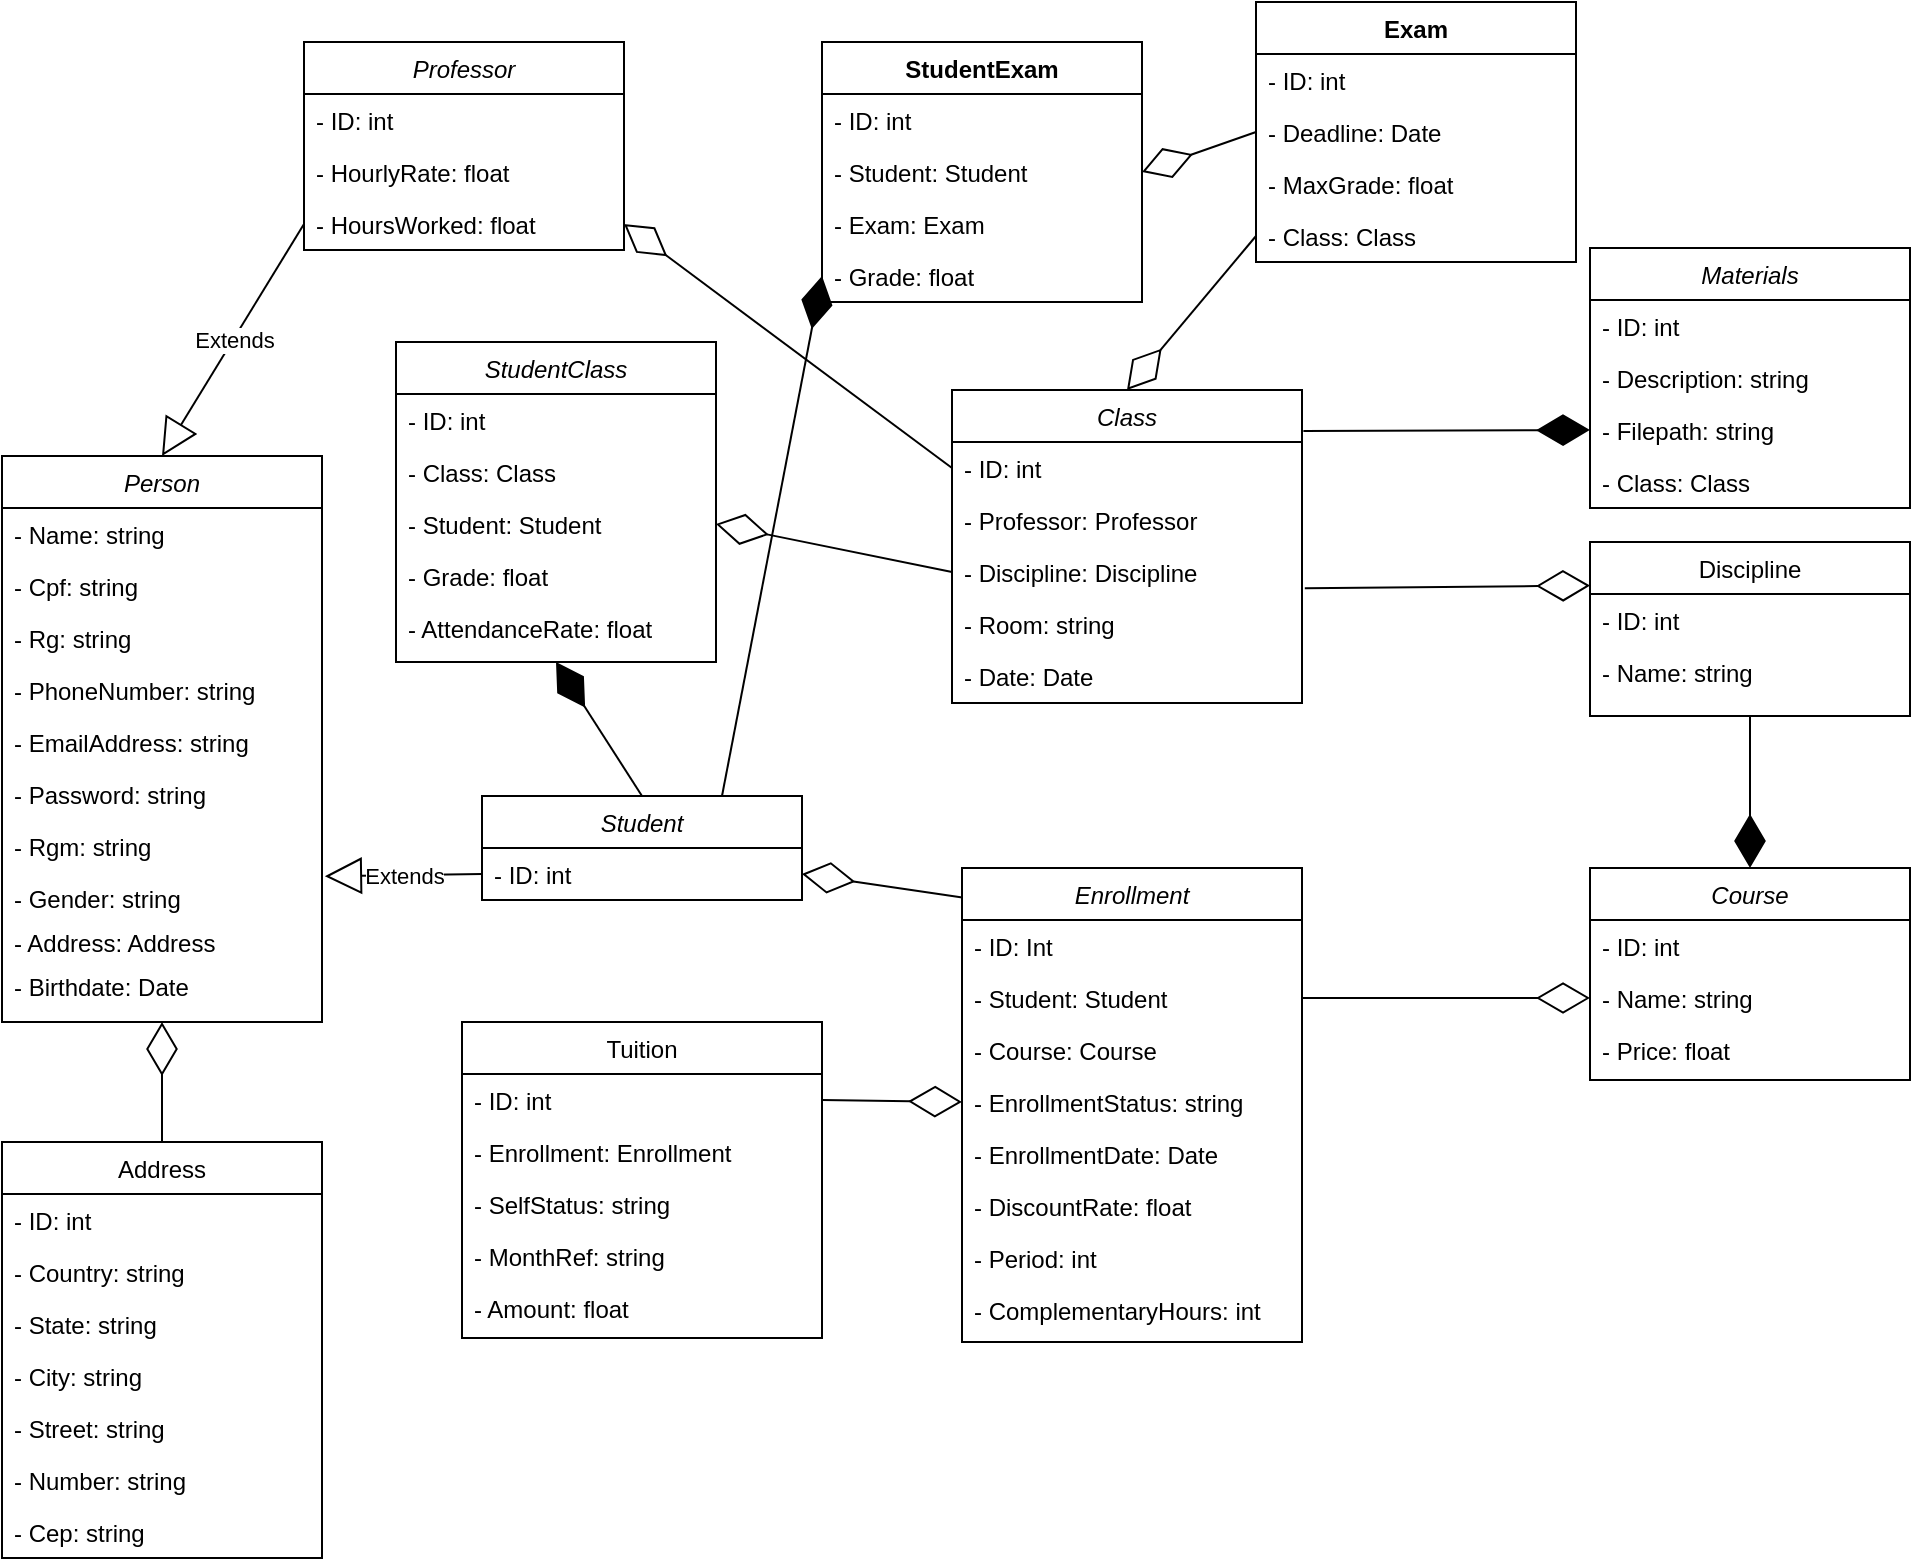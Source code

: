 <mxfile version="24.3.1" type="google">
  <diagram id="C5RBs43oDa-KdzZeNtuy" name="Page-1">
    <mxGraphModel grid="1" page="1" gridSize="10" guides="1" tooltips="1" connect="1" arrows="1" fold="1" pageScale="1" pageWidth="827" pageHeight="1169" math="0" shadow="0">
      <root>
        <mxCell id="WIyWlLk6GJQsqaUBKTNV-0" />
        <mxCell id="WIyWlLk6GJQsqaUBKTNV-1" parent="WIyWlLk6GJQsqaUBKTNV-0" />
        <mxCell id="23N9PDtGiMmQIoRvuexg-0" value="Person" style="swimlane;fontStyle=2;align=center;verticalAlign=top;childLayout=stackLayout;horizontal=1;startSize=26;horizontalStack=0;resizeParent=1;resizeLast=0;collapsible=1;marginBottom=0;rounded=0;shadow=0;strokeWidth=1;" vertex="1" parent="WIyWlLk6GJQsqaUBKTNV-1">
          <mxGeometry x="103" y="-623" width="160" height="283" as="geometry">
            <mxRectangle x="230" y="140" width="160" height="26" as="alternateBounds" />
          </mxGeometry>
        </mxCell>
        <mxCell id="23N9PDtGiMmQIoRvuexg-1" value="- Name: string" style="text;align=left;verticalAlign=top;spacingLeft=4;spacingRight=4;overflow=hidden;rotatable=0;points=[[0,0.5],[1,0.5]];portConstraint=eastwest;rounded=0;" vertex="1" parent="23N9PDtGiMmQIoRvuexg-0">
          <mxGeometry y="26" width="160" height="26" as="geometry" />
        </mxCell>
        <mxCell id="23N9PDtGiMmQIoRvuexg-2" value="- Cpf: string" style="text;align=left;verticalAlign=top;spacingLeft=4;spacingRight=4;overflow=hidden;rotatable=0;points=[[0,0.5],[1,0.5]];portConstraint=eastwest;rounded=0;shadow=0;html=0;" vertex="1" parent="23N9PDtGiMmQIoRvuexg-0">
          <mxGeometry y="52" width="160" height="26" as="geometry" />
        </mxCell>
        <mxCell id="23N9PDtGiMmQIoRvuexg-3" value="- Rg: string" style="text;align=left;verticalAlign=top;spacingLeft=4;spacingRight=4;overflow=hidden;rotatable=0;points=[[0,0.5],[1,0.5]];portConstraint=eastwest;rounded=0;shadow=0;html=0;" vertex="1" parent="23N9PDtGiMmQIoRvuexg-0">
          <mxGeometry y="78" width="160" height="26" as="geometry" />
        </mxCell>
        <mxCell id="23N9PDtGiMmQIoRvuexg-4" value="- PhoneNumber: string" style="text;align=left;verticalAlign=top;spacingLeft=4;spacingRight=4;overflow=hidden;rotatable=0;points=[[0,0.5],[1,0.5]];portConstraint=eastwest;rounded=0;" vertex="1" parent="23N9PDtGiMmQIoRvuexg-0">
          <mxGeometry y="104" width="160" height="26" as="geometry" />
        </mxCell>
        <mxCell id="23N9PDtGiMmQIoRvuexg-5" value="- EmailAddress: string" style="text;align=left;verticalAlign=top;spacingLeft=4;spacingRight=4;overflow=hidden;rotatable=0;points=[[0,0.5],[1,0.5]];portConstraint=eastwest;rounded=0;shadow=0;html=0;" vertex="1" parent="23N9PDtGiMmQIoRvuexg-0">
          <mxGeometry y="130" width="160" height="26" as="geometry" />
        </mxCell>
        <mxCell id="23N9PDtGiMmQIoRvuexg-6" value="- Password: string" style="text;strokeColor=none;fillColor=none;align=left;verticalAlign=top;spacingLeft=4;spacingRight=4;overflow=hidden;rotatable=0;points=[[0,0.5],[1,0.5]];portConstraint=eastwest;whiteSpace=wrap;html=1;" vertex="1" parent="23N9PDtGiMmQIoRvuexg-0">
          <mxGeometry y="156" width="160" height="26" as="geometry" />
        </mxCell>
        <mxCell id="23N9PDtGiMmQIoRvuexg-7" value="- Rgm: string" style="text;align=left;verticalAlign=top;spacingLeft=4;spacingRight=4;overflow=hidden;rotatable=0;points=[[0,0.5],[1,0.5]];portConstraint=eastwest;rounded=0;shadow=0;html=0;" vertex="1" parent="23N9PDtGiMmQIoRvuexg-0">
          <mxGeometry y="182" width="160" height="26" as="geometry" />
        </mxCell>
        <mxCell id="23N9PDtGiMmQIoRvuexg-8" value="- Gender: string" style="text;align=left;verticalAlign=top;spacingLeft=4;spacingRight=4;overflow=hidden;rotatable=0;points=[[0,0.5],[1,0.5]];portConstraint=eastwest;rounded=0;shadow=0;html=0;" vertex="1" parent="23N9PDtGiMmQIoRvuexg-0">
          <mxGeometry y="208" width="160" height="22" as="geometry" />
        </mxCell>
        <mxCell id="23N9PDtGiMmQIoRvuexg-9" value="- Address: Address" style="text;align=left;verticalAlign=top;spacingLeft=4;spacingRight=4;overflow=hidden;rotatable=0;points=[[0,0.5],[1,0.5]];portConstraint=eastwest;rounded=0;shadow=0;html=0;" vertex="1" parent="23N9PDtGiMmQIoRvuexg-0">
          <mxGeometry y="230" width="160" height="22" as="geometry" />
        </mxCell>
        <mxCell id="23N9PDtGiMmQIoRvuexg-10" value="- Birthdate: Date" style="text;align=left;verticalAlign=top;spacingLeft=4;spacingRight=4;overflow=hidden;rotatable=0;points=[[0,0.5],[1,0.5]];portConstraint=eastwest;rounded=0;shadow=0;html=0;" vertex="1" parent="23N9PDtGiMmQIoRvuexg-0">
          <mxGeometry y="252" width="160" height="22" as="geometry" />
        </mxCell>
        <mxCell id="23N9PDtGiMmQIoRvuexg-11" value="Professor" style="swimlane;fontStyle=2;align=center;verticalAlign=top;childLayout=stackLayout;horizontal=1;startSize=26;horizontalStack=0;resizeParent=1;resizeLast=0;collapsible=1;marginBottom=0;rounded=0;shadow=0;strokeWidth=1;" vertex="1" parent="WIyWlLk6GJQsqaUBKTNV-1">
          <mxGeometry x="254" y="-830" width="160" height="104" as="geometry">
            <mxRectangle x="340" y="380" width="170" height="26" as="alternateBounds" />
          </mxGeometry>
        </mxCell>
        <mxCell id="23N9PDtGiMmQIoRvuexg-12" value="- ID: int" style="text;strokeColor=none;fillColor=none;align=left;verticalAlign=top;spacingLeft=4;spacingRight=4;overflow=hidden;rotatable=0;points=[[0,0.5],[1,0.5]];portConstraint=eastwest;whiteSpace=wrap;html=1;" vertex="1" parent="23N9PDtGiMmQIoRvuexg-11">
          <mxGeometry y="26" width="160" height="26" as="geometry" />
        </mxCell>
        <mxCell id="23N9PDtGiMmQIoRvuexg-13" value="- HourlyRate: float" style="text;align=left;verticalAlign=top;spacingLeft=4;spacingRight=4;overflow=hidden;rotatable=0;points=[[0,0.5],[1,0.5]];portConstraint=eastwest;rounded=0;" vertex="1" parent="23N9PDtGiMmQIoRvuexg-11">
          <mxGeometry y="52" width="160" height="26" as="geometry" />
        </mxCell>
        <mxCell id="23N9PDtGiMmQIoRvuexg-14" value="- HoursWorked: float" style="text;align=left;verticalAlign=top;spacingLeft=4;spacingRight=4;overflow=hidden;rotatable=0;points=[[0,0.5],[1,0.5]];portConstraint=eastwest;rounded=0;" vertex="1" parent="23N9PDtGiMmQIoRvuexg-11">
          <mxGeometry y="78" width="160" height="26" as="geometry" />
        </mxCell>
        <mxCell id="23N9PDtGiMmQIoRvuexg-15" value="Address" style="swimlane;fontStyle=0;align=center;verticalAlign=top;childLayout=stackLayout;horizontal=1;startSize=26;horizontalStack=0;resizeParent=1;resizeLast=0;collapsible=1;marginBottom=0;rounded=0;shadow=0;strokeWidth=1;" vertex="1" parent="WIyWlLk6GJQsqaUBKTNV-1">
          <mxGeometry x="103" y="-280" width="160" height="208" as="geometry">
            <mxRectangle x="340" y="380" width="170" height="26" as="alternateBounds" />
          </mxGeometry>
        </mxCell>
        <mxCell id="23N9PDtGiMmQIoRvuexg-16" value="- ID: int" style="text;strokeColor=none;fillColor=none;align=left;verticalAlign=top;spacingLeft=4;spacingRight=4;overflow=hidden;rotatable=0;points=[[0,0.5],[1,0.5]];portConstraint=eastwest;whiteSpace=wrap;html=1;" vertex="1" parent="23N9PDtGiMmQIoRvuexg-15">
          <mxGeometry y="26" width="160" height="26" as="geometry" />
        </mxCell>
        <mxCell id="23N9PDtGiMmQIoRvuexg-17" value="- Country: string" style="text;align=left;verticalAlign=top;spacingLeft=4;spacingRight=4;overflow=hidden;rotatable=0;points=[[0,0.5],[1,0.5]];portConstraint=eastwest;rounded=0;" vertex="1" parent="23N9PDtGiMmQIoRvuexg-15">
          <mxGeometry y="52" width="160" height="26" as="geometry" />
        </mxCell>
        <mxCell id="23N9PDtGiMmQIoRvuexg-18" value="- State: string" style="text;align=left;verticalAlign=top;spacingLeft=4;spacingRight=4;overflow=hidden;rotatable=0;points=[[0,0.5],[1,0.5]];portConstraint=eastwest;rounded=0;" vertex="1" parent="23N9PDtGiMmQIoRvuexg-15">
          <mxGeometry y="78" width="160" height="26" as="geometry" />
        </mxCell>
        <mxCell id="23N9PDtGiMmQIoRvuexg-19" value="- City: string" style="text;align=left;verticalAlign=top;spacingLeft=4;spacingRight=4;overflow=hidden;rotatable=0;points=[[0,0.5],[1,0.5]];portConstraint=eastwest;rounded=0;" vertex="1" parent="23N9PDtGiMmQIoRvuexg-15">
          <mxGeometry y="104" width="160" height="26" as="geometry" />
        </mxCell>
        <mxCell id="23N9PDtGiMmQIoRvuexg-20" value="- Street: string" style="text;align=left;verticalAlign=top;spacingLeft=4;spacingRight=4;overflow=hidden;rotatable=0;points=[[0,0.5],[1,0.5]];portConstraint=eastwest;rounded=0;" vertex="1" parent="23N9PDtGiMmQIoRvuexg-15">
          <mxGeometry y="130" width="160" height="26" as="geometry" />
        </mxCell>
        <mxCell id="23N9PDtGiMmQIoRvuexg-21" value="- Number: string" style="text;align=left;verticalAlign=top;spacingLeft=4;spacingRight=4;overflow=hidden;rotatable=0;points=[[0,0.5],[1,0.5]];portConstraint=eastwest;rounded=0;" vertex="1" parent="23N9PDtGiMmQIoRvuexg-15">
          <mxGeometry y="156" width="160" height="26" as="geometry" />
        </mxCell>
        <mxCell id="23N9PDtGiMmQIoRvuexg-22" value="- Cep: string" style="text;align=left;verticalAlign=top;spacingLeft=4;spacingRight=4;overflow=hidden;rotatable=0;points=[[0,0.5],[1,0.5]];portConstraint=eastwest;rounded=0;" vertex="1" parent="23N9PDtGiMmQIoRvuexg-15">
          <mxGeometry y="182" width="160" height="26" as="geometry" />
        </mxCell>
        <mxCell id="23N9PDtGiMmQIoRvuexg-24" value="Discipline" style="swimlane;fontStyle=0;align=center;verticalAlign=top;childLayout=stackLayout;horizontal=1;startSize=26;horizontalStack=0;resizeParent=1;resizeLast=0;collapsible=1;marginBottom=0;rounded=0;shadow=0;strokeWidth=1;" vertex="1" parent="WIyWlLk6GJQsqaUBKTNV-1">
          <mxGeometry x="897" y="-580" width="160" height="87" as="geometry">
            <mxRectangle x="340" y="380" width="170" height="26" as="alternateBounds" />
          </mxGeometry>
        </mxCell>
        <mxCell id="23N9PDtGiMmQIoRvuexg-25" value="- ID: int" style="text;align=left;verticalAlign=top;spacingLeft=4;spacingRight=4;overflow=hidden;rotatable=0;points=[[0,0.5],[1,0.5]];portConstraint=eastwest;rounded=0;" vertex="1" parent="23N9PDtGiMmQIoRvuexg-24">
          <mxGeometry y="26" width="160" height="26" as="geometry" />
        </mxCell>
        <mxCell id="23N9PDtGiMmQIoRvuexg-26" value="- Name: string" style="text;align=left;verticalAlign=top;spacingLeft=4;spacingRight=4;overflow=hidden;rotatable=0;points=[[0,0.5],[1,0.5]];portConstraint=eastwest;rounded=0;" vertex="1" parent="23N9PDtGiMmQIoRvuexg-24">
          <mxGeometry y="52" width="160" height="26" as="geometry" />
        </mxCell>
        <mxCell id="23N9PDtGiMmQIoRvuexg-28" value="Student" style="swimlane;fontStyle=2;align=center;verticalAlign=top;childLayout=stackLayout;horizontal=1;startSize=26;horizontalStack=0;resizeParent=1;resizeLast=0;collapsible=1;marginBottom=0;rounded=0;shadow=0;strokeWidth=1;" vertex="1" parent="WIyWlLk6GJQsqaUBKTNV-1">
          <mxGeometry x="343" y="-453" width="160" height="52" as="geometry">
            <mxRectangle x="270" y="-553" width="170" height="26" as="alternateBounds" />
          </mxGeometry>
        </mxCell>
        <mxCell id="23N9PDtGiMmQIoRvuexg-29" value="- ID: int" style="text;strokeColor=none;fillColor=none;align=left;verticalAlign=top;spacingLeft=4;spacingRight=4;overflow=hidden;rotatable=0;points=[[0,0.5],[1,0.5]];portConstraint=eastwest;whiteSpace=wrap;html=1;" vertex="1" parent="23N9PDtGiMmQIoRvuexg-28">
          <mxGeometry y="26" width="160" height="26" as="geometry" />
        </mxCell>
        <mxCell id="23N9PDtGiMmQIoRvuexg-30" value="Materials" style="swimlane;fontStyle=2;align=center;verticalAlign=top;childLayout=stackLayout;horizontal=1;startSize=26;horizontalStack=0;resizeParent=1;resizeLast=0;collapsible=1;marginBottom=0;rounded=0;shadow=0;strokeWidth=1;" vertex="1" parent="WIyWlLk6GJQsqaUBKTNV-1">
          <mxGeometry x="897" y="-727" width="160" height="130" as="geometry">
            <mxRectangle x="340" y="380" width="170" height="26" as="alternateBounds" />
          </mxGeometry>
        </mxCell>
        <mxCell id="23N9PDtGiMmQIoRvuexg-31" value="- ID: int" style="text;align=left;verticalAlign=top;spacingLeft=4;spacingRight=4;overflow=hidden;rotatable=0;points=[[0,0.5],[1,0.5]];portConstraint=eastwest;rounded=0;" vertex="1" parent="23N9PDtGiMmQIoRvuexg-30">
          <mxGeometry y="26" width="160" height="26" as="geometry" />
        </mxCell>
        <mxCell id="23N9PDtGiMmQIoRvuexg-32" value="- Description: string" style="text;align=left;verticalAlign=top;spacingLeft=4;spacingRight=4;overflow=hidden;rotatable=0;points=[[0,0.5],[1,0.5]];portConstraint=eastwest;rounded=0;" vertex="1" parent="23N9PDtGiMmQIoRvuexg-30">
          <mxGeometry y="52" width="160" height="26" as="geometry" />
        </mxCell>
        <mxCell id="23N9PDtGiMmQIoRvuexg-33" value="- Filepath: string" style="text;strokeColor=none;fillColor=none;align=left;verticalAlign=top;spacingLeft=4;spacingRight=4;overflow=hidden;rotatable=0;points=[[0,0.5],[1,0.5]];portConstraint=eastwest;whiteSpace=wrap;html=1;" vertex="1" parent="23N9PDtGiMmQIoRvuexg-30">
          <mxGeometry y="78" width="160" height="26" as="geometry" />
        </mxCell>
        <mxCell id="23N9PDtGiMmQIoRvuexg-34" value="- Class: Class" style="text;strokeColor=none;fillColor=none;align=left;verticalAlign=top;spacingLeft=4;spacingRight=4;overflow=hidden;rotatable=0;points=[[0,0.5],[1,0.5]];portConstraint=eastwest;whiteSpace=wrap;html=1;" vertex="1" parent="23N9PDtGiMmQIoRvuexg-30">
          <mxGeometry y="104" width="160" height="26" as="geometry" />
        </mxCell>
        <mxCell id="23N9PDtGiMmQIoRvuexg-36" value="Tuition" style="swimlane;fontStyle=0;align=center;verticalAlign=top;childLayout=stackLayout;horizontal=1;startSize=26;horizontalStack=0;resizeParent=1;resizeLast=0;collapsible=1;marginBottom=0;rounded=0;shadow=0;strokeWidth=1;" vertex="1" parent="WIyWlLk6GJQsqaUBKTNV-1">
          <mxGeometry x="333" y="-340" width="180" height="158" as="geometry">
            <mxRectangle x="980" y="322" width="170" height="26" as="alternateBounds" />
          </mxGeometry>
        </mxCell>
        <mxCell id="23N9PDtGiMmQIoRvuexg-37" value="- ID: int" style="text;align=left;verticalAlign=top;spacingLeft=4;spacingRight=4;overflow=hidden;rotatable=0;points=[[0,0.5],[1,0.5]];portConstraint=eastwest;rounded=0;" vertex="1" parent="23N9PDtGiMmQIoRvuexg-36">
          <mxGeometry y="26" width="180" height="26" as="geometry" />
        </mxCell>
        <mxCell id="23N9PDtGiMmQIoRvuexg-38" value="- Enrollment: Enrollment" style="text;align=left;verticalAlign=top;spacingLeft=4;spacingRight=4;overflow=hidden;rotatable=0;points=[[0,0.5],[1,0.5]];portConstraint=eastwest;rounded=0;" vertex="1" parent="23N9PDtGiMmQIoRvuexg-36">
          <mxGeometry y="52" width="180" height="26" as="geometry" />
        </mxCell>
        <mxCell id="23N9PDtGiMmQIoRvuexg-39" value="- SelfStatus: string" style="text;align=left;verticalAlign=top;spacingLeft=4;spacingRight=4;overflow=hidden;rotatable=0;points=[[0,0.5],[1,0.5]];portConstraint=eastwest;rounded=0;" vertex="1" parent="23N9PDtGiMmQIoRvuexg-36">
          <mxGeometry y="78" width="180" height="26" as="geometry" />
        </mxCell>
        <mxCell id="23N9PDtGiMmQIoRvuexg-40" value="- MonthRef: string" style="text;align=left;verticalAlign=top;spacingLeft=4;spacingRight=4;overflow=hidden;rotatable=0;points=[[0,0.5],[1,0.5]];portConstraint=eastwest;rounded=0;" vertex="1" parent="23N9PDtGiMmQIoRvuexg-36">
          <mxGeometry y="104" width="180" height="26" as="geometry" />
        </mxCell>
        <mxCell id="23N9PDtGiMmQIoRvuexg-41" value="- Amount: float" style="text;align=left;verticalAlign=top;spacingLeft=4;spacingRight=4;overflow=hidden;rotatable=0;points=[[0,0.5],[1,0.5]];portConstraint=eastwest;rounded=0;" vertex="1" parent="23N9PDtGiMmQIoRvuexg-36">
          <mxGeometry y="130" width="180" height="26" as="geometry" />
        </mxCell>
        <mxCell id="23N9PDtGiMmQIoRvuexg-44" value="StudentClass" style="swimlane;fontStyle=2;align=center;verticalAlign=top;childLayout=stackLayout;horizontal=1;startSize=26;horizontalStack=0;resizeParent=1;resizeLast=0;collapsible=1;marginBottom=0;rounded=0;shadow=0;strokeWidth=1;" vertex="1" parent="WIyWlLk6GJQsqaUBKTNV-1">
          <mxGeometry x="300" y="-680" width="160" height="160" as="geometry">
            <mxRectangle x="340" y="380" width="170" height="26" as="alternateBounds" />
          </mxGeometry>
        </mxCell>
        <mxCell id="23N9PDtGiMmQIoRvuexg-45" value="- ID: int" style="text;align=left;verticalAlign=top;spacingLeft=4;spacingRight=4;overflow=hidden;rotatable=0;points=[[0,0.5],[1,0.5]];portConstraint=eastwest;rounded=0;" vertex="1" parent="23N9PDtGiMmQIoRvuexg-44">
          <mxGeometry y="26" width="160" height="26" as="geometry" />
        </mxCell>
        <mxCell id="23N9PDtGiMmQIoRvuexg-46" value="- Class: Class" style="text;align=left;verticalAlign=top;spacingLeft=4;spacingRight=4;overflow=hidden;rotatable=0;points=[[0,0.5],[1,0.5]];portConstraint=eastwest;rounded=0;" vertex="1" parent="23N9PDtGiMmQIoRvuexg-44">
          <mxGeometry y="52" width="160" height="26" as="geometry" />
        </mxCell>
        <mxCell id="23N9PDtGiMmQIoRvuexg-47" value="- Student: Student" style="text;align=left;verticalAlign=top;spacingLeft=4;spacingRight=4;overflow=hidden;rotatable=0;points=[[0,0.5],[1,0.5]];portConstraint=eastwest;rounded=0;" vertex="1" parent="23N9PDtGiMmQIoRvuexg-44">
          <mxGeometry y="78" width="160" height="26" as="geometry" />
        </mxCell>
        <mxCell id="23N9PDtGiMmQIoRvuexg-48" value="- Grade: float" style="text;align=left;verticalAlign=top;spacingLeft=4;spacingRight=4;overflow=hidden;rotatable=0;points=[[0,0.5],[1,0.5]];portConstraint=eastwest;rounded=0;" vertex="1" parent="23N9PDtGiMmQIoRvuexg-44">
          <mxGeometry y="104" width="160" height="26" as="geometry" />
        </mxCell>
        <mxCell id="23N9PDtGiMmQIoRvuexg-49" value="- AttendanceRate: float" style="text;align=left;verticalAlign=top;spacingLeft=4;spacingRight=4;overflow=hidden;rotatable=0;points=[[0,0.5],[1,0.5]];portConstraint=eastwest;rounded=0;" vertex="1" parent="23N9PDtGiMmQIoRvuexg-44">
          <mxGeometry y="130" width="160" height="26" as="geometry" />
        </mxCell>
        <mxCell id="23N9PDtGiMmQIoRvuexg-50" value="Course" style="swimlane;fontStyle=2;align=center;verticalAlign=top;childLayout=stackLayout;horizontal=1;startSize=26;horizontalStack=0;resizeParent=1;resizeLast=0;collapsible=1;marginBottom=0;rounded=0;shadow=0;strokeWidth=1;" vertex="1" parent="WIyWlLk6GJQsqaUBKTNV-1">
          <mxGeometry x="897" y="-417" width="160" height="106" as="geometry">
            <mxRectangle x="340" y="380" width="170" height="26" as="alternateBounds" />
          </mxGeometry>
        </mxCell>
        <mxCell id="23N9PDtGiMmQIoRvuexg-51" value="- ID: int" style="text;align=left;verticalAlign=top;spacingLeft=4;spacingRight=4;overflow=hidden;rotatable=0;points=[[0,0.5],[1,0.5]];portConstraint=eastwest;rounded=0;" vertex="1" parent="23N9PDtGiMmQIoRvuexg-50">
          <mxGeometry y="26" width="160" height="26" as="geometry" />
        </mxCell>
        <mxCell id="23N9PDtGiMmQIoRvuexg-52" value="- Name: string" style="text;align=left;verticalAlign=top;spacingLeft=4;spacingRight=4;overflow=hidden;rotatable=0;points=[[0,0.5],[1,0.5]];portConstraint=eastwest;rounded=0;" vertex="1" parent="23N9PDtGiMmQIoRvuexg-50">
          <mxGeometry y="52" width="160" height="26" as="geometry" />
        </mxCell>
        <mxCell id="23N9PDtGiMmQIoRvuexg-53" value="- Price: float" style="text;align=left;verticalAlign=top;spacingLeft=4;spacingRight=4;overflow=hidden;rotatable=0;points=[[0,0.5],[1,0.5]];portConstraint=eastwest;rounded=0;" vertex="1" parent="23N9PDtGiMmQIoRvuexg-50">
          <mxGeometry y="78" width="160" height="26" as="geometry" />
        </mxCell>
        <mxCell id="23N9PDtGiMmQIoRvuexg-54" value="Enrollment" style="swimlane;fontStyle=2;align=center;verticalAlign=top;childLayout=stackLayout;horizontal=1;startSize=26;horizontalStack=0;resizeParent=1;resizeLast=0;collapsible=1;marginBottom=0;rounded=0;shadow=0;strokeWidth=1;" vertex="1" parent="WIyWlLk6GJQsqaUBKTNV-1">
          <mxGeometry x="583" y="-417" width="170" height="237" as="geometry">
            <mxRectangle x="510" y="-517" width="170" height="26" as="alternateBounds" />
          </mxGeometry>
        </mxCell>
        <mxCell id="23N9PDtGiMmQIoRvuexg-55" value="- ID: Int" style="text;align=left;verticalAlign=top;spacingLeft=4;spacingRight=4;overflow=hidden;rotatable=0;points=[[0,0.5],[1,0.5]];portConstraint=eastwest;rounded=0;" vertex="1" parent="23N9PDtGiMmQIoRvuexg-54">
          <mxGeometry y="26" width="170" height="26" as="geometry" />
        </mxCell>
        <mxCell id="23N9PDtGiMmQIoRvuexg-56" value="- Student: Student" style="text;align=left;verticalAlign=top;spacingLeft=4;spacingRight=4;overflow=hidden;rotatable=0;points=[[0,0.5],[1,0.5]];portConstraint=eastwest;rounded=0;" vertex="1" parent="23N9PDtGiMmQIoRvuexg-54">
          <mxGeometry y="52" width="170" height="26" as="geometry" />
        </mxCell>
        <mxCell id="23N9PDtGiMmQIoRvuexg-57" value="- Course: Course" style="text;align=left;verticalAlign=top;spacingLeft=4;spacingRight=4;overflow=hidden;rotatable=0;points=[[0,0.5],[1,0.5]];portConstraint=eastwest;rounded=0;" vertex="1" parent="23N9PDtGiMmQIoRvuexg-54">
          <mxGeometry y="78" width="170" height="26" as="geometry" />
        </mxCell>
        <mxCell id="23N9PDtGiMmQIoRvuexg-58" value="- EnrollmentStatus: string" style="text;align=left;verticalAlign=top;spacingLeft=4;spacingRight=4;overflow=hidden;rotatable=0;points=[[0,0.5],[1,0.5]];portConstraint=eastwest;rounded=0;" vertex="1" parent="23N9PDtGiMmQIoRvuexg-54">
          <mxGeometry y="104" width="170" height="26" as="geometry" />
        </mxCell>
        <mxCell id="23N9PDtGiMmQIoRvuexg-59" value="- EnrollmentDate: Date" style="text;align=left;verticalAlign=top;spacingLeft=4;spacingRight=4;overflow=hidden;rotatable=0;points=[[0,0.5],[1,0.5]];portConstraint=eastwest;rounded=0;" vertex="1" parent="23N9PDtGiMmQIoRvuexg-54">
          <mxGeometry y="130" width="170" height="26" as="geometry" />
        </mxCell>
        <mxCell id="23N9PDtGiMmQIoRvuexg-60" value="- DiscountRate: float" style="text;align=left;verticalAlign=top;spacingLeft=4;spacingRight=4;overflow=hidden;rotatable=0;points=[[0,0.5],[1,0.5]];portConstraint=eastwest;rounded=0;" vertex="1" parent="23N9PDtGiMmQIoRvuexg-54">
          <mxGeometry y="156" width="170" height="26" as="geometry" />
        </mxCell>
        <mxCell id="23N9PDtGiMmQIoRvuexg-61" value="- Period: int" style="text;align=left;verticalAlign=top;spacingLeft=4;spacingRight=4;overflow=hidden;rotatable=0;points=[[0,0.5],[1,0.5]];portConstraint=eastwest;rounded=0;" vertex="1" parent="23N9PDtGiMmQIoRvuexg-54">
          <mxGeometry y="182" width="170" height="26" as="geometry" />
        </mxCell>
        <mxCell id="23N9PDtGiMmQIoRvuexg-62" value="- ComplementaryHours: int" style="text;align=left;verticalAlign=top;spacingLeft=4;spacingRight=4;overflow=hidden;rotatable=0;points=[[0,0.5],[1,0.5]];portConstraint=eastwest;rounded=0;" vertex="1" parent="23N9PDtGiMmQIoRvuexg-54">
          <mxGeometry y="208" width="170" height="26" as="geometry" />
        </mxCell>
        <mxCell id="23N9PDtGiMmQIoRvuexg-70" value="Class" style="swimlane;fontStyle=2;align=center;verticalAlign=top;childLayout=stackLayout;horizontal=1;startSize=26;horizontalStack=0;resizeParent=1;resizeLast=0;collapsible=1;marginBottom=0;rounded=0;shadow=0;strokeWidth=1;" vertex="1" parent="WIyWlLk6GJQsqaUBKTNV-1">
          <mxGeometry x="578" y="-656" width="175" height="156.5" as="geometry">
            <mxRectangle x="340" y="380" width="170" height="26" as="alternateBounds" />
          </mxGeometry>
        </mxCell>
        <mxCell id="23N9PDtGiMmQIoRvuexg-71" value="- ID: int" style="text;align=left;verticalAlign=top;spacingLeft=4;spacingRight=4;overflow=hidden;rotatable=0;points=[[0,0.5],[1,0.5]];portConstraint=eastwest;rounded=0;" vertex="1" parent="23N9PDtGiMmQIoRvuexg-70">
          <mxGeometry y="26" width="175" height="26" as="geometry" />
        </mxCell>
        <mxCell id="23N9PDtGiMmQIoRvuexg-72" value="- Professor: Professor" style="text;align=left;verticalAlign=top;spacingLeft=4;spacingRight=4;overflow=hidden;rotatable=0;points=[[0,0.5],[1,0.5]];portConstraint=eastwest;rounded=0;" vertex="1" parent="23N9PDtGiMmQIoRvuexg-70">
          <mxGeometry y="52" width="175" height="26" as="geometry" />
        </mxCell>
        <mxCell id="23N9PDtGiMmQIoRvuexg-73" value="- Discipline: Discipline" style="text;align=left;verticalAlign=top;spacingLeft=4;spacingRight=4;overflow=hidden;rotatable=0;points=[[0,0.5],[1,0.5]];portConstraint=eastwest;rounded=0;" vertex="1" parent="23N9PDtGiMmQIoRvuexg-70">
          <mxGeometry y="78" width="175" height="26" as="geometry" />
        </mxCell>
        <mxCell id="23N9PDtGiMmQIoRvuexg-74" value="- Room: string" style="text;align=left;verticalAlign=top;spacingLeft=4;spacingRight=4;overflow=hidden;rotatable=0;points=[[0,0.5],[1,0.5]];portConstraint=eastwest;rounded=0;" vertex="1" parent="23N9PDtGiMmQIoRvuexg-70">
          <mxGeometry y="104" width="175" height="26" as="geometry" />
        </mxCell>
        <mxCell id="23N9PDtGiMmQIoRvuexg-75" value="- Date: Date" style="text;align=left;verticalAlign=top;spacingLeft=4;spacingRight=4;overflow=hidden;rotatable=0;points=[[0,0.5],[1,0.5]];portConstraint=eastwest;rounded=0;" vertex="1" parent="23N9PDtGiMmQIoRvuexg-70">
          <mxGeometry y="130" width="175" height="26" as="geometry" />
        </mxCell>
        <mxCell id="23N9PDtGiMmQIoRvuexg-80" value="Exam" style="swimlane;fontStyle=1;align=center;verticalAlign=top;childLayout=stackLayout;horizontal=1;startSize=26;horizontalStack=0;resizeParent=1;resizeParentMax=0;resizeLast=0;collapsible=1;marginBottom=0;whiteSpace=wrap;html=1;" vertex="1" parent="WIyWlLk6GJQsqaUBKTNV-1">
          <mxGeometry x="730" y="-850" width="160" height="130" as="geometry" />
        </mxCell>
        <mxCell id="23N9PDtGiMmQIoRvuexg-81" value="- ID: int" style="text;strokeColor=none;fillColor=none;align=left;verticalAlign=top;spacingLeft=4;spacingRight=4;overflow=hidden;rotatable=0;points=[[0,0.5],[1,0.5]];portConstraint=eastwest;whiteSpace=wrap;html=1;" vertex="1" parent="23N9PDtGiMmQIoRvuexg-80">
          <mxGeometry y="26" width="160" height="26" as="geometry" />
        </mxCell>
        <mxCell id="23N9PDtGiMmQIoRvuexg-82" value="- Deadline: Date" style="text;strokeColor=none;fillColor=none;align=left;verticalAlign=top;spacingLeft=4;spacingRight=4;overflow=hidden;rotatable=0;points=[[0,0.5],[1,0.5]];portConstraint=eastwest;whiteSpace=wrap;html=1;" vertex="1" parent="23N9PDtGiMmQIoRvuexg-80">
          <mxGeometry y="52" width="160" height="26" as="geometry" />
        </mxCell>
        <mxCell id="23N9PDtGiMmQIoRvuexg-83" value="- MaxGrade: float" style="text;strokeColor=none;fillColor=none;align=left;verticalAlign=top;spacingLeft=4;spacingRight=4;overflow=hidden;rotatable=0;points=[[0,0.5],[1,0.5]];portConstraint=eastwest;whiteSpace=wrap;html=1;" vertex="1" parent="23N9PDtGiMmQIoRvuexg-80">
          <mxGeometry y="78" width="160" height="26" as="geometry" />
        </mxCell>
        <mxCell id="23N9PDtGiMmQIoRvuexg-84" value="- Class: Class" style="text;strokeColor=none;fillColor=none;align=left;verticalAlign=top;spacingLeft=4;spacingRight=4;overflow=hidden;rotatable=0;points=[[0,0.5],[1,0.5]];portConstraint=eastwest;whiteSpace=wrap;html=1;" vertex="1" parent="23N9PDtGiMmQIoRvuexg-80">
          <mxGeometry y="104" width="160" height="26" as="geometry" />
        </mxCell>
        <mxCell id="23N9PDtGiMmQIoRvuexg-85" value="StudentExam" style="swimlane;fontStyle=1;align=center;verticalAlign=top;childLayout=stackLayout;horizontal=1;startSize=26;horizontalStack=0;resizeParent=1;resizeParentMax=0;resizeLast=0;collapsible=1;marginBottom=0;whiteSpace=wrap;html=1;" vertex="1" parent="WIyWlLk6GJQsqaUBKTNV-1">
          <mxGeometry x="513" y="-830" width="160" height="130" as="geometry" />
        </mxCell>
        <mxCell id="23N9PDtGiMmQIoRvuexg-86" value="- ID: int" style="text;strokeColor=none;fillColor=none;align=left;verticalAlign=top;spacingLeft=4;spacingRight=4;overflow=hidden;rotatable=0;points=[[0,0.5],[1,0.5]];portConstraint=eastwest;whiteSpace=wrap;html=1;" vertex="1" parent="23N9PDtGiMmQIoRvuexg-85">
          <mxGeometry y="26" width="160" height="26" as="geometry" />
        </mxCell>
        <mxCell id="23N9PDtGiMmQIoRvuexg-87" value="- Student: Student" style="text;strokeColor=none;fillColor=none;align=left;verticalAlign=top;spacingLeft=4;spacingRight=4;overflow=hidden;rotatable=0;points=[[0,0.5],[1,0.5]];portConstraint=eastwest;whiteSpace=wrap;html=1;" vertex="1" parent="23N9PDtGiMmQIoRvuexg-85">
          <mxGeometry y="52" width="160" height="26" as="geometry" />
        </mxCell>
        <mxCell id="23N9PDtGiMmQIoRvuexg-88" value="- Exam: Exam" style="text;strokeColor=none;fillColor=none;align=left;verticalAlign=top;spacingLeft=4;spacingRight=4;overflow=hidden;rotatable=0;points=[[0,0.5],[1,0.5]];portConstraint=eastwest;whiteSpace=wrap;html=1;" vertex="1" parent="23N9PDtGiMmQIoRvuexg-85">
          <mxGeometry y="78" width="160" height="26" as="geometry" />
        </mxCell>
        <mxCell id="23N9PDtGiMmQIoRvuexg-89" value="- Grade: float" style="text;strokeColor=none;fillColor=none;align=left;verticalAlign=top;spacingLeft=4;spacingRight=4;overflow=hidden;rotatable=0;points=[[0,0.5],[1,0.5]];portConstraint=eastwest;whiteSpace=wrap;html=1;" vertex="1" parent="23N9PDtGiMmQIoRvuexg-85">
          <mxGeometry y="104" width="160" height="26" as="geometry" />
        </mxCell>
        <mxCell id="23N9PDtGiMmQIoRvuexg-100" value="" style="endArrow=diamondThin;endFill=1;endSize=24;html=1;rounded=0;entryX=0.5;entryY=0;entryDx=0;entryDy=0;exitX=0.5;exitY=1;exitDx=0;exitDy=0;" edge="1" parent="WIyWlLk6GJQsqaUBKTNV-1" source="23N9PDtGiMmQIoRvuexg-24" target="23N9PDtGiMmQIoRvuexg-50">
          <mxGeometry width="160" relative="1" as="geometry">
            <mxPoint x="860" y="-450" as="sourcePoint" />
            <mxPoint x="1020" y="-450" as="targetPoint" />
          </mxGeometry>
        </mxCell>
        <mxCell id="K8sXiCIBS4rTU-U0LD06-0" value="" style="endArrow=diamondThin;endFill=0;endSize=24;html=1;rounded=0;entryX=0;entryY=0.25;entryDx=0;entryDy=0;exitX=1.008;exitY=0.813;exitDx=0;exitDy=0;exitPerimeter=0;" edge="1" parent="WIyWlLk6GJQsqaUBKTNV-1" source="23N9PDtGiMmQIoRvuexg-73" target="23N9PDtGiMmQIoRvuexg-24">
          <mxGeometry width="160" relative="1" as="geometry">
            <mxPoint x="720" y="-580" as="sourcePoint" />
            <mxPoint x="880" y="-580" as="targetPoint" />
          </mxGeometry>
        </mxCell>
        <mxCell id="K8sXiCIBS4rTU-U0LD06-1" value="" style="endArrow=diamondThin;endFill=1;endSize=24;html=1;rounded=0;entryX=0;entryY=0.5;entryDx=0;entryDy=0;exitX=1.004;exitY=0.131;exitDx=0;exitDy=0;exitPerimeter=0;" edge="1" parent="WIyWlLk6GJQsqaUBKTNV-1" source="23N9PDtGiMmQIoRvuexg-70" target="23N9PDtGiMmQIoRvuexg-33">
          <mxGeometry width="160" relative="1" as="geometry">
            <mxPoint x="720" y="-580" as="sourcePoint" />
            <mxPoint x="880" y="-580" as="targetPoint" />
          </mxGeometry>
        </mxCell>
        <mxCell id="K8sXiCIBS4rTU-U0LD06-2" value="" style="endArrow=diamondThin;endFill=0;endSize=24;html=1;rounded=0;entryX=0;entryY=0.5;entryDx=0;entryDy=0;exitX=1;exitY=0.5;exitDx=0;exitDy=0;" edge="1" parent="WIyWlLk6GJQsqaUBKTNV-1" source="23N9PDtGiMmQIoRvuexg-56" target="23N9PDtGiMmQIoRvuexg-52">
          <mxGeometry width="160" relative="1" as="geometry">
            <mxPoint x="630" y="-360" as="sourcePoint" />
            <mxPoint x="790" y="-360" as="targetPoint" />
          </mxGeometry>
        </mxCell>
        <mxCell id="K8sXiCIBS4rTU-U0LD06-4" value="" style="endArrow=diamondThin;endFill=0;endSize=24;html=1;rounded=0;entryX=0;entryY=0.5;entryDx=0;entryDy=0;exitX=1;exitY=0.5;exitDx=0;exitDy=0;" edge="1" parent="WIyWlLk6GJQsqaUBKTNV-1" source="23N9PDtGiMmQIoRvuexg-37" target="23N9PDtGiMmQIoRvuexg-58">
          <mxGeometry width="160" relative="1" as="geometry">
            <mxPoint x="460" y="-290" as="sourcePoint" />
            <mxPoint x="620" y="-290" as="targetPoint" />
          </mxGeometry>
        </mxCell>
        <mxCell id="K8sXiCIBS4rTU-U0LD06-5" value="" style="endArrow=diamondThin;endFill=0;endSize=24;html=1;rounded=0;entryX=0.5;entryY=1;entryDx=0;entryDy=0;exitX=0.5;exitY=0;exitDx=0;exitDy=0;" edge="1" parent="WIyWlLk6GJQsqaUBKTNV-1" source="23N9PDtGiMmQIoRvuexg-15" target="23N9PDtGiMmQIoRvuexg-0">
          <mxGeometry width="160" relative="1" as="geometry">
            <mxPoint x="230" y="-360" as="sourcePoint" />
            <mxPoint x="390" y="-360" as="targetPoint" />
          </mxGeometry>
        </mxCell>
        <mxCell id="K8sXiCIBS4rTU-U0LD06-6" value="Extends" style="endArrow=block;endSize=16;endFill=0;html=1;rounded=0;entryX=1.009;entryY=0.097;entryDx=0;entryDy=0;exitX=0;exitY=0.5;exitDx=0;exitDy=0;entryPerimeter=0;" edge="1" parent="WIyWlLk6GJQsqaUBKTNV-1" source="23N9PDtGiMmQIoRvuexg-29" target="23N9PDtGiMmQIoRvuexg-8">
          <mxGeometry width="160" relative="1" as="geometry">
            <mxPoint x="400" y="-450" as="sourcePoint" />
            <mxPoint x="560" y="-450" as="targetPoint" />
          </mxGeometry>
        </mxCell>
        <mxCell id="K8sXiCIBS4rTU-U0LD06-7" value="Extends" style="endArrow=block;endSize=16;endFill=0;html=1;rounded=0;entryX=0.5;entryY=0;entryDx=0;entryDy=0;exitX=0;exitY=0.5;exitDx=0;exitDy=0;" edge="1" parent="WIyWlLk6GJQsqaUBKTNV-1" source="23N9PDtGiMmQIoRvuexg-14" target="23N9PDtGiMmQIoRvuexg-0">
          <mxGeometry width="160" relative="1" as="geometry">
            <mxPoint x="183" y="-670" as="sourcePoint" />
            <mxPoint x="530" y="-560" as="targetPoint" />
          </mxGeometry>
        </mxCell>
        <mxCell id="K8sXiCIBS4rTU-U0LD06-8" value="" style="endArrow=diamondThin;endFill=0;endSize=24;html=1;rounded=0;entryX=1;entryY=0.5;entryDx=0;entryDy=0;exitX=0;exitY=0.5;exitDx=0;exitDy=0;" edge="1" parent="WIyWlLk6GJQsqaUBKTNV-1" source="23N9PDtGiMmQIoRvuexg-71" target="23N9PDtGiMmQIoRvuexg-14">
          <mxGeometry width="160" relative="1" as="geometry">
            <mxPoint x="500" y="-670" as="sourcePoint" />
            <mxPoint x="660" y="-670" as="targetPoint" />
          </mxGeometry>
        </mxCell>
        <mxCell id="K8sXiCIBS4rTU-U0LD06-9" value="" style="endArrow=diamondThin;endFill=1;endSize=24;html=1;rounded=0;entryX=0.5;entryY=1;entryDx=0;entryDy=0;exitX=0.5;exitY=0;exitDx=0;exitDy=0;" edge="1" parent="WIyWlLk6GJQsqaUBKTNV-1" source="23N9PDtGiMmQIoRvuexg-28" target="23N9PDtGiMmQIoRvuexg-44">
          <mxGeometry width="160" relative="1" as="geometry">
            <mxPoint x="290" y="-481.79" as="sourcePoint" />
            <mxPoint x="450" y="-481.79" as="targetPoint" />
          </mxGeometry>
        </mxCell>
        <mxCell id="K8sXiCIBS4rTU-U0LD06-10" value="" style="endArrow=diamondThin;endFill=0;endSize=24;html=1;rounded=0;entryX=1;entryY=0.5;entryDx=0;entryDy=0;exitX=0;exitY=0.5;exitDx=0;exitDy=0;" edge="1" parent="WIyWlLk6GJQsqaUBKTNV-1" source="23N9PDtGiMmQIoRvuexg-73" target="23N9PDtGiMmQIoRvuexg-47">
          <mxGeometry width="160" relative="1" as="geometry">
            <mxPoint x="423" y="-510" as="sourcePoint" />
            <mxPoint x="583" y="-510" as="targetPoint" />
          </mxGeometry>
        </mxCell>
        <mxCell id="K8sXiCIBS4rTU-U0LD06-11" value="" style="endArrow=diamondThin;endFill=1;endSize=24;html=1;rounded=0;entryX=0;entryY=0.5;entryDx=0;entryDy=0;exitX=0.75;exitY=0;exitDx=0;exitDy=0;" edge="1" parent="WIyWlLk6GJQsqaUBKTNV-1" source="23N9PDtGiMmQIoRvuexg-28" target="23N9PDtGiMmQIoRvuexg-89">
          <mxGeometry width="160" relative="1" as="geometry">
            <mxPoint x="600" y="-560" as="sourcePoint" />
            <mxPoint x="760" y="-560" as="targetPoint" />
          </mxGeometry>
        </mxCell>
        <mxCell id="K8sXiCIBS4rTU-U0LD06-12" value="" style="endArrow=diamondThin;endFill=0;endSize=24;html=1;rounded=0;entryX=1;entryY=0.5;entryDx=0;entryDy=0;exitX=0;exitY=0.5;exitDx=0;exitDy=0;" edge="1" parent="WIyWlLk6GJQsqaUBKTNV-1" source="23N9PDtGiMmQIoRvuexg-82" target="23N9PDtGiMmQIoRvuexg-87">
          <mxGeometry width="160" relative="1" as="geometry">
            <mxPoint x="520" y="-680" as="sourcePoint" />
            <mxPoint x="680" y="-680" as="targetPoint" />
          </mxGeometry>
        </mxCell>
        <mxCell id="K8sXiCIBS4rTU-U0LD06-13" value="" style="endArrow=diamondThin;endFill=0;endSize=24;html=1;rounded=0;entryX=0.5;entryY=0;entryDx=0;entryDy=0;exitX=0;exitY=0.5;exitDx=0;exitDy=0;" edge="1" parent="WIyWlLk6GJQsqaUBKTNV-1" source="23N9PDtGiMmQIoRvuexg-84" target="23N9PDtGiMmQIoRvuexg-70">
          <mxGeometry width="160" relative="1" as="geometry">
            <mxPoint x="680" y="-640" as="sourcePoint" />
            <mxPoint x="840" y="-640" as="targetPoint" />
          </mxGeometry>
        </mxCell>
        <mxCell id="K8sXiCIBS4rTU-U0LD06-21" value="" style="endArrow=diamondThin;endFill=0;endSize=24;html=1;rounded=0;entryX=1;entryY=0.5;entryDx=0;entryDy=0;exitX=0.001;exitY=0.062;exitDx=0;exitDy=0;exitPerimeter=0;" edge="1" parent="WIyWlLk6GJQsqaUBKTNV-1" source="23N9PDtGiMmQIoRvuexg-54" target="23N9PDtGiMmQIoRvuexg-29">
          <mxGeometry width="160" relative="1" as="geometry">
            <mxPoint x="570" y="-340" as="sourcePoint" />
            <mxPoint x="730" y="-340" as="targetPoint" />
          </mxGeometry>
        </mxCell>
      </root>
    </mxGraphModel>
  </diagram>
</mxfile>
